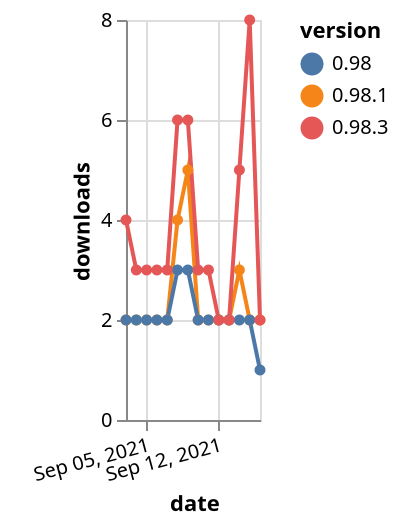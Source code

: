 {"$schema": "https://vega.github.io/schema/vega-lite/v5.json", "description": "A simple bar chart with embedded data.", "data": {"values": [{"date": "2021-09-03", "total": 1958, "delta": 2, "version": "0.98.1"}, {"date": "2021-09-04", "total": 1960, "delta": 2, "version": "0.98.1"}, {"date": "2021-09-05", "total": 1962, "delta": 2, "version": "0.98.1"}, {"date": "2021-09-06", "total": 1964, "delta": 2, "version": "0.98.1"}, {"date": "2021-09-07", "total": 1966, "delta": 2, "version": "0.98.1"}, {"date": "2021-09-08", "total": 1970, "delta": 4, "version": "0.98.1"}, {"date": "2021-09-09", "total": 1975, "delta": 5, "version": "0.98.1"}, {"date": "2021-09-10", "total": 1977, "delta": 2, "version": "0.98.1"}, {"date": "2021-09-11", "total": 1979, "delta": 2, "version": "0.98.1"}, {"date": "2021-09-12", "total": 1981, "delta": 2, "version": "0.98.1"}, {"date": "2021-09-13", "total": 1983, "delta": 2, "version": "0.98.1"}, {"date": "2021-09-14", "total": 1986, "delta": 3, "version": "0.98.1"}, {"date": "2021-09-15", "total": 1988, "delta": 2, "version": "0.98.1"}, {"date": "2021-09-16", "total": 1990, "delta": 2, "version": "0.98.1"}, {"date": "2021-09-03", "total": 2709, "delta": 2, "version": "0.98"}, {"date": "2021-09-04", "total": 2711, "delta": 2, "version": "0.98"}, {"date": "2021-09-05", "total": 2713, "delta": 2, "version": "0.98"}, {"date": "2021-09-06", "total": 2715, "delta": 2, "version": "0.98"}, {"date": "2021-09-07", "total": 2717, "delta": 2, "version": "0.98"}, {"date": "2021-09-08", "total": 2720, "delta": 3, "version": "0.98"}, {"date": "2021-09-09", "total": 2723, "delta": 3, "version": "0.98"}, {"date": "2021-09-10", "total": 2725, "delta": 2, "version": "0.98"}, {"date": "2021-09-11", "total": 2727, "delta": 2, "version": "0.98"}, {"date": "2021-09-12", "total": 2729, "delta": 2, "version": "0.98"}, {"date": "2021-09-13", "total": 2731, "delta": 2, "version": "0.98"}, {"date": "2021-09-14", "total": 2733, "delta": 2, "version": "0.98"}, {"date": "2021-09-15", "total": 2735, "delta": 2, "version": "0.98"}, {"date": "2021-09-16", "total": 2736, "delta": 1, "version": "0.98"}, {"date": "2021-09-03", "total": 957, "delta": 4, "version": "0.98.3"}, {"date": "2021-09-04", "total": 960, "delta": 3, "version": "0.98.3"}, {"date": "2021-09-05", "total": 963, "delta": 3, "version": "0.98.3"}, {"date": "2021-09-06", "total": 966, "delta": 3, "version": "0.98.3"}, {"date": "2021-09-07", "total": 969, "delta": 3, "version": "0.98.3"}, {"date": "2021-09-08", "total": 975, "delta": 6, "version": "0.98.3"}, {"date": "2021-09-09", "total": 981, "delta": 6, "version": "0.98.3"}, {"date": "2021-09-10", "total": 984, "delta": 3, "version": "0.98.3"}, {"date": "2021-09-11", "total": 987, "delta": 3, "version": "0.98.3"}, {"date": "2021-09-12", "total": 989, "delta": 2, "version": "0.98.3"}, {"date": "2021-09-13", "total": 991, "delta": 2, "version": "0.98.3"}, {"date": "2021-09-14", "total": 996, "delta": 5, "version": "0.98.3"}, {"date": "2021-09-15", "total": 1004, "delta": 8, "version": "0.98.3"}, {"date": "2021-09-16", "total": 1006, "delta": 2, "version": "0.98.3"}]}, "width": "container", "mark": {"type": "line", "point": {"filled": true}}, "encoding": {"x": {"field": "date", "type": "temporal", "timeUnit": "yearmonthdate", "title": "date", "axis": {"labelAngle": -15}}, "y": {"field": "delta", "type": "quantitative", "title": "downloads"}, "color": {"field": "version", "type": "nominal"}, "tooltip": {"field": "delta"}}}